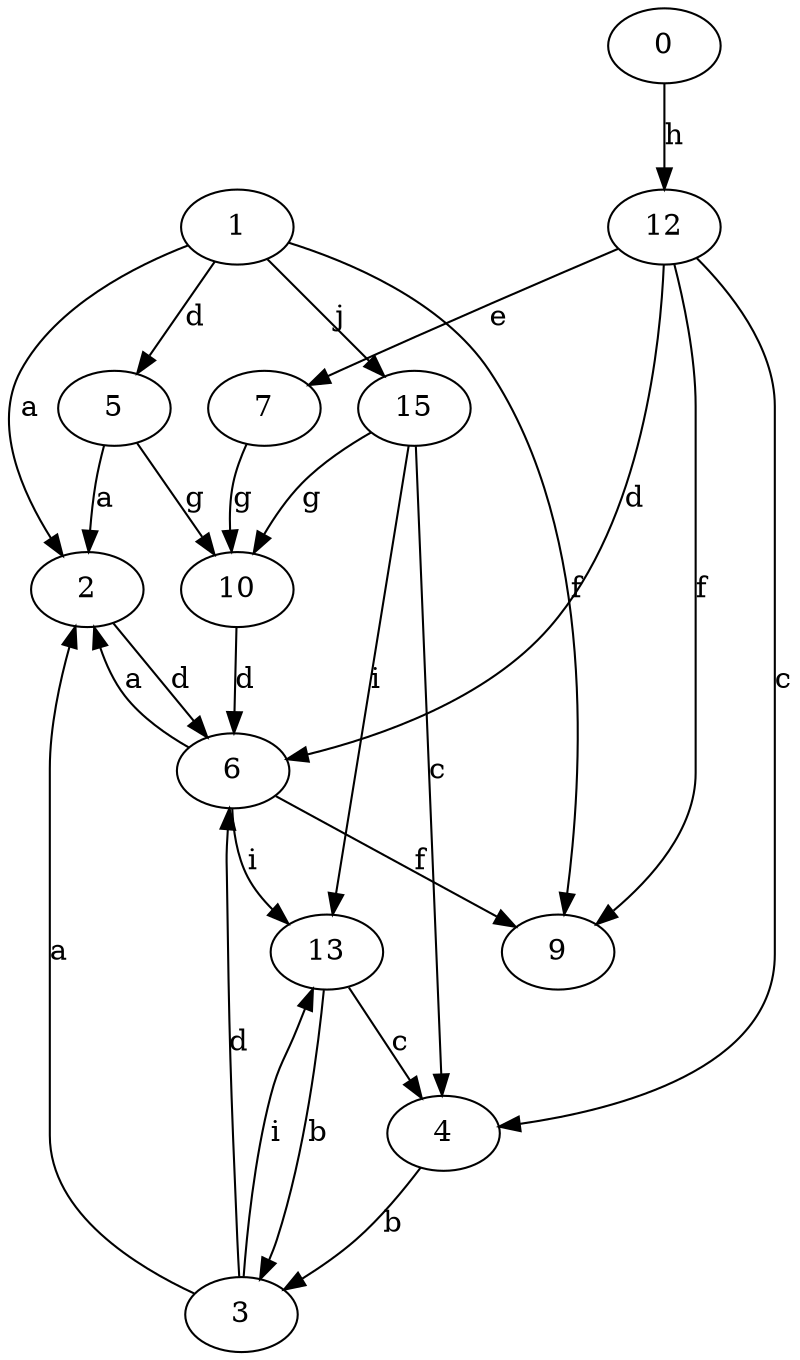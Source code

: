 strict digraph  {
1;
2;
3;
4;
5;
6;
7;
9;
10;
0;
12;
13;
15;
1 -> 2  [label=a];
1 -> 5  [label=d];
1 -> 9  [label=f];
1 -> 15  [label=j];
2 -> 6  [label=d];
3 -> 2  [label=a];
3 -> 6  [label=d];
3 -> 13  [label=i];
4 -> 3  [label=b];
5 -> 2  [label=a];
5 -> 10  [label=g];
6 -> 2  [label=a];
6 -> 9  [label=f];
6 -> 13  [label=i];
7 -> 10  [label=g];
10 -> 6  [label=d];
0 -> 12  [label=h];
12 -> 4  [label=c];
12 -> 6  [label=d];
12 -> 7  [label=e];
12 -> 9  [label=f];
13 -> 3  [label=b];
13 -> 4  [label=c];
15 -> 4  [label=c];
15 -> 10  [label=g];
15 -> 13  [label=i];
}
